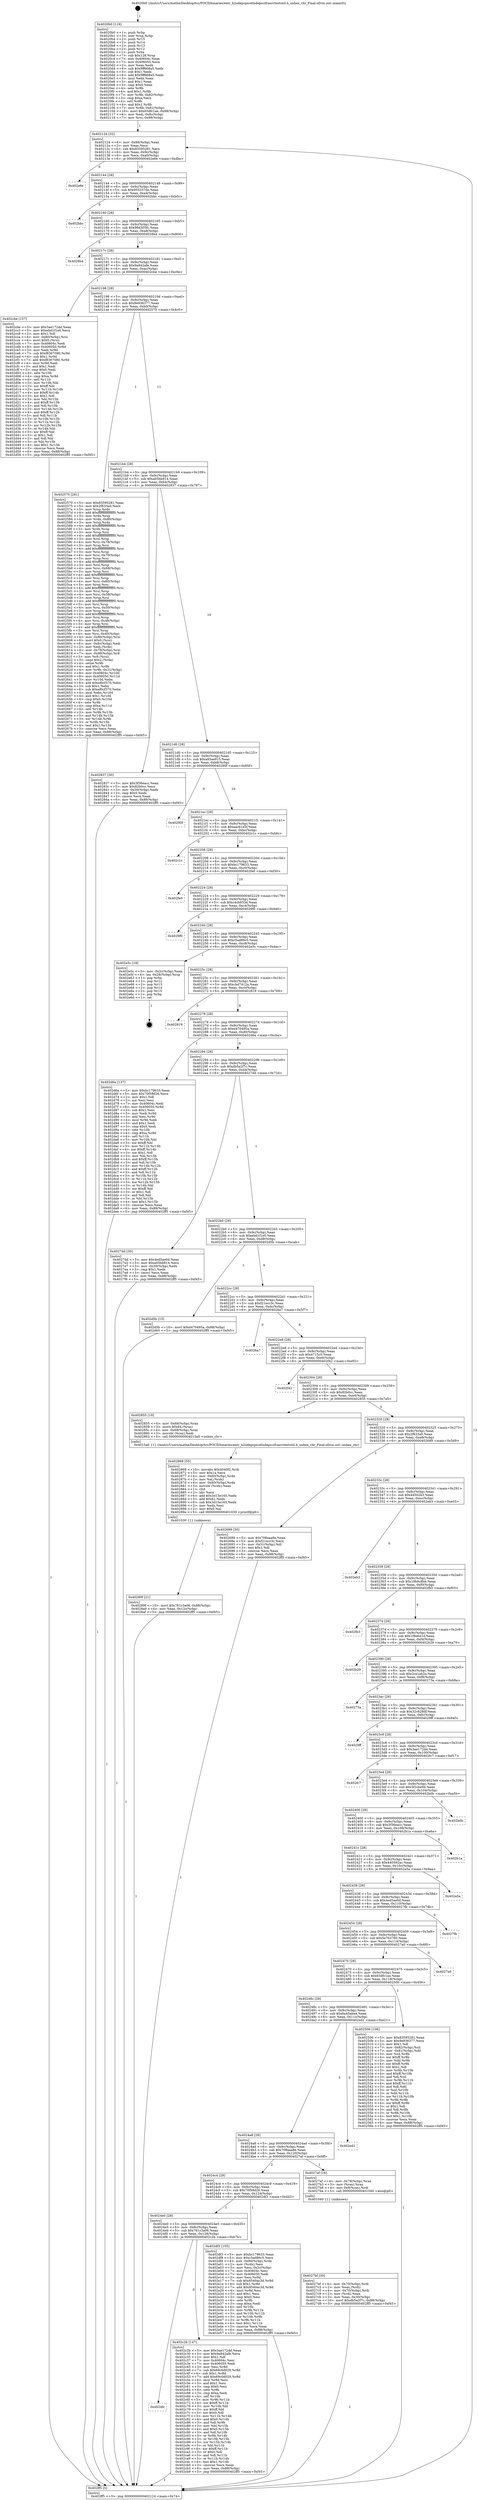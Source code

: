 digraph "0x4020b0" {
  label = "0x4020b0 (/mnt/c/Users/mathe/Desktop/tcc/POCII/binaries/extr_h2odepspicotlsdepscifrasrctestutil.h_unhex_chr_Final-ollvm.out::main(0))"
  labelloc = "t"
  node[shape=record]

  Entry [label="",width=0.3,height=0.3,shape=circle,fillcolor=black,style=filled]
  "0x402124" [label="{
     0x402124 [32]\l
     | [instrs]\l
     &nbsp;&nbsp;0x402124 \<+6\>: mov -0x88(%rbp),%eax\l
     &nbsp;&nbsp;0x40212a \<+2\>: mov %eax,%ecx\l
     &nbsp;&nbsp;0x40212c \<+6\>: sub $0x83595281,%ecx\l
     &nbsp;&nbsp;0x402132 \<+6\>: mov %eax,-0x9c(%rbp)\l
     &nbsp;&nbsp;0x402138 \<+6\>: mov %ecx,-0xa0(%rbp)\l
     &nbsp;&nbsp;0x40213e \<+6\>: je 0000000000402e6e \<main+0xdbe\>\l
  }"]
  "0x402e6e" [label="{
     0x402e6e\l
  }", style=dashed]
  "0x402144" [label="{
     0x402144 [28]\l
     | [instrs]\l
     &nbsp;&nbsp;0x402144 \<+5\>: jmp 0000000000402149 \<main+0x99\>\l
     &nbsp;&nbsp;0x402149 \<+6\>: mov -0x9c(%rbp),%eax\l
     &nbsp;&nbsp;0x40214f \<+5\>: sub $0x955337de,%eax\l
     &nbsp;&nbsp;0x402154 \<+6\>: mov %eax,-0xa4(%rbp)\l
     &nbsp;&nbsp;0x40215a \<+6\>: je 0000000000402bbc \<main+0xb0c\>\l
  }"]
  Exit [label="",width=0.3,height=0.3,shape=circle,fillcolor=black,style=filled,peripheries=2]
  "0x402bbc" [label="{
     0x402bbc\l
  }", style=dashed]
  "0x402160" [label="{
     0x402160 [28]\l
     | [instrs]\l
     &nbsp;&nbsp;0x402160 \<+5\>: jmp 0000000000402165 \<main+0xb5\>\l
     &nbsp;&nbsp;0x402165 \<+6\>: mov -0x9c(%rbp),%eax\l
     &nbsp;&nbsp;0x40216b \<+5\>: sub $0x96d305fc,%eax\l
     &nbsp;&nbsp;0x402170 \<+6\>: mov %eax,-0xa8(%rbp)\l
     &nbsp;&nbsp;0x402176 \<+6\>: je 00000000004028b4 \<main+0x804\>\l
  }"]
  "0x4024fc" [label="{
     0x4024fc\l
  }", style=dashed]
  "0x4028b4" [label="{
     0x4028b4\l
  }", style=dashed]
  "0x40217c" [label="{
     0x40217c [28]\l
     | [instrs]\l
     &nbsp;&nbsp;0x40217c \<+5\>: jmp 0000000000402181 \<main+0xd1\>\l
     &nbsp;&nbsp;0x402181 \<+6\>: mov -0x9c(%rbp),%eax\l
     &nbsp;&nbsp;0x402187 \<+5\>: sub $0x9a842afe,%eax\l
     &nbsp;&nbsp;0x40218c \<+6\>: mov %eax,-0xac(%rbp)\l
     &nbsp;&nbsp;0x402192 \<+6\>: je 0000000000402cbe \<main+0xc0e\>\l
  }"]
  "0x402c2b" [label="{
     0x402c2b [147]\l
     | [instrs]\l
     &nbsp;&nbsp;0x402c2b \<+5\>: mov $0x3ae172dd,%eax\l
     &nbsp;&nbsp;0x402c30 \<+5\>: mov $0x9a842afe,%ecx\l
     &nbsp;&nbsp;0x402c35 \<+2\>: mov $0x1,%dl\l
     &nbsp;&nbsp;0x402c37 \<+7\>: mov 0x40604c,%esi\l
     &nbsp;&nbsp;0x402c3e \<+7\>: mov 0x406050,%edi\l
     &nbsp;&nbsp;0x402c45 \<+3\>: mov %esi,%r8d\l
     &nbsp;&nbsp;0x402c48 \<+7\>: sub $0x69c0d029,%r8d\l
     &nbsp;&nbsp;0x402c4f \<+4\>: sub $0x1,%r8d\l
     &nbsp;&nbsp;0x402c53 \<+7\>: add $0x69c0d029,%r8d\l
     &nbsp;&nbsp;0x402c5a \<+4\>: imul %r8d,%esi\l
     &nbsp;&nbsp;0x402c5e \<+3\>: and $0x1,%esi\l
     &nbsp;&nbsp;0x402c61 \<+3\>: cmp $0x0,%esi\l
     &nbsp;&nbsp;0x402c64 \<+4\>: sete %r9b\l
     &nbsp;&nbsp;0x402c68 \<+3\>: cmp $0xa,%edi\l
     &nbsp;&nbsp;0x402c6b \<+4\>: setl %r10b\l
     &nbsp;&nbsp;0x402c6f \<+3\>: mov %r9b,%r11b\l
     &nbsp;&nbsp;0x402c72 \<+4\>: xor $0xff,%r11b\l
     &nbsp;&nbsp;0x402c76 \<+3\>: mov %r10b,%bl\l
     &nbsp;&nbsp;0x402c79 \<+3\>: xor $0xff,%bl\l
     &nbsp;&nbsp;0x402c7c \<+3\>: xor $0x0,%dl\l
     &nbsp;&nbsp;0x402c7f \<+3\>: mov %r11b,%r14b\l
     &nbsp;&nbsp;0x402c82 \<+4\>: and $0x0,%r14b\l
     &nbsp;&nbsp;0x402c86 \<+3\>: and %dl,%r9b\l
     &nbsp;&nbsp;0x402c89 \<+3\>: mov %bl,%r15b\l
     &nbsp;&nbsp;0x402c8c \<+4\>: and $0x0,%r15b\l
     &nbsp;&nbsp;0x402c90 \<+3\>: and %dl,%r10b\l
     &nbsp;&nbsp;0x402c93 \<+3\>: or %r9b,%r14b\l
     &nbsp;&nbsp;0x402c96 \<+3\>: or %r10b,%r15b\l
     &nbsp;&nbsp;0x402c99 \<+3\>: xor %r15b,%r14b\l
     &nbsp;&nbsp;0x402c9c \<+3\>: or %bl,%r11b\l
     &nbsp;&nbsp;0x402c9f \<+4\>: xor $0xff,%r11b\l
     &nbsp;&nbsp;0x402ca3 \<+3\>: or $0x0,%dl\l
     &nbsp;&nbsp;0x402ca6 \<+3\>: and %dl,%r11b\l
     &nbsp;&nbsp;0x402ca9 \<+3\>: or %r11b,%r14b\l
     &nbsp;&nbsp;0x402cac \<+4\>: test $0x1,%r14b\l
     &nbsp;&nbsp;0x402cb0 \<+3\>: cmovne %ecx,%eax\l
     &nbsp;&nbsp;0x402cb3 \<+6\>: mov %eax,-0x88(%rbp)\l
     &nbsp;&nbsp;0x402cb9 \<+5\>: jmp 0000000000402ff5 \<main+0xf45\>\l
  }"]
  "0x402cbe" [label="{
     0x402cbe [157]\l
     | [instrs]\l
     &nbsp;&nbsp;0x402cbe \<+5\>: mov $0x3ae172dd,%eax\l
     &nbsp;&nbsp;0x402cc3 \<+5\>: mov $0xebd1f1e0,%ecx\l
     &nbsp;&nbsp;0x402cc8 \<+2\>: mov $0x1,%dl\l
     &nbsp;&nbsp;0x402cca \<+4\>: mov -0x80(%rbp),%rsi\l
     &nbsp;&nbsp;0x402cce \<+6\>: movl $0x0,(%rsi)\l
     &nbsp;&nbsp;0x402cd4 \<+7\>: mov 0x40604c,%edi\l
     &nbsp;&nbsp;0x402cdb \<+8\>: mov 0x406050,%r8d\l
     &nbsp;&nbsp;0x402ce3 \<+3\>: mov %edi,%r9d\l
     &nbsp;&nbsp;0x402ce6 \<+7\>: sub $0xf8367080,%r9d\l
     &nbsp;&nbsp;0x402ced \<+4\>: sub $0x1,%r9d\l
     &nbsp;&nbsp;0x402cf1 \<+7\>: add $0xf8367080,%r9d\l
     &nbsp;&nbsp;0x402cf8 \<+4\>: imul %r9d,%edi\l
     &nbsp;&nbsp;0x402cfc \<+3\>: and $0x1,%edi\l
     &nbsp;&nbsp;0x402cff \<+3\>: cmp $0x0,%edi\l
     &nbsp;&nbsp;0x402d02 \<+4\>: sete %r10b\l
     &nbsp;&nbsp;0x402d06 \<+4\>: cmp $0xa,%r8d\l
     &nbsp;&nbsp;0x402d0a \<+4\>: setl %r11b\l
     &nbsp;&nbsp;0x402d0e \<+3\>: mov %r10b,%bl\l
     &nbsp;&nbsp;0x402d11 \<+3\>: xor $0xff,%bl\l
     &nbsp;&nbsp;0x402d14 \<+3\>: mov %r11b,%r14b\l
     &nbsp;&nbsp;0x402d17 \<+4\>: xor $0xff,%r14b\l
     &nbsp;&nbsp;0x402d1b \<+3\>: xor $0x1,%dl\l
     &nbsp;&nbsp;0x402d1e \<+3\>: mov %bl,%r15b\l
     &nbsp;&nbsp;0x402d21 \<+4\>: and $0xff,%r15b\l
     &nbsp;&nbsp;0x402d25 \<+3\>: and %dl,%r10b\l
     &nbsp;&nbsp;0x402d28 \<+3\>: mov %r14b,%r12b\l
     &nbsp;&nbsp;0x402d2b \<+4\>: and $0xff,%r12b\l
     &nbsp;&nbsp;0x402d2f \<+3\>: and %dl,%r11b\l
     &nbsp;&nbsp;0x402d32 \<+3\>: or %r10b,%r15b\l
     &nbsp;&nbsp;0x402d35 \<+3\>: or %r11b,%r12b\l
     &nbsp;&nbsp;0x402d38 \<+3\>: xor %r12b,%r15b\l
     &nbsp;&nbsp;0x402d3b \<+3\>: or %r14b,%bl\l
     &nbsp;&nbsp;0x402d3e \<+3\>: xor $0xff,%bl\l
     &nbsp;&nbsp;0x402d41 \<+3\>: or $0x1,%dl\l
     &nbsp;&nbsp;0x402d44 \<+2\>: and %dl,%bl\l
     &nbsp;&nbsp;0x402d46 \<+3\>: or %bl,%r15b\l
     &nbsp;&nbsp;0x402d49 \<+4\>: test $0x1,%r15b\l
     &nbsp;&nbsp;0x402d4d \<+3\>: cmovne %ecx,%eax\l
     &nbsp;&nbsp;0x402d50 \<+6\>: mov %eax,-0x88(%rbp)\l
     &nbsp;&nbsp;0x402d56 \<+5\>: jmp 0000000000402ff5 \<main+0xf45\>\l
  }"]
  "0x402198" [label="{
     0x402198 [28]\l
     | [instrs]\l
     &nbsp;&nbsp;0x402198 \<+5\>: jmp 000000000040219d \<main+0xed\>\l
     &nbsp;&nbsp;0x40219d \<+6\>: mov -0x9c(%rbp),%eax\l
     &nbsp;&nbsp;0x4021a3 \<+5\>: sub $0x9e936377,%eax\l
     &nbsp;&nbsp;0x4021a8 \<+6\>: mov %eax,-0xb0(%rbp)\l
     &nbsp;&nbsp;0x4021ae \<+6\>: je 0000000000402570 \<main+0x4c0\>\l
  }"]
  "0x4024e0" [label="{
     0x4024e0 [28]\l
     | [instrs]\l
     &nbsp;&nbsp;0x4024e0 \<+5\>: jmp 00000000004024e5 \<main+0x435\>\l
     &nbsp;&nbsp;0x4024e5 \<+6\>: mov -0x9c(%rbp),%eax\l
     &nbsp;&nbsp;0x4024eb \<+5\>: sub $0x761c3a06,%eax\l
     &nbsp;&nbsp;0x4024f0 \<+6\>: mov %eax,-0x128(%rbp)\l
     &nbsp;&nbsp;0x4024f6 \<+6\>: je 0000000000402c2b \<main+0xb7b\>\l
  }"]
  "0x402570" [label="{
     0x402570 [281]\l
     | [instrs]\l
     &nbsp;&nbsp;0x402570 \<+5\>: mov $0x83595281,%eax\l
     &nbsp;&nbsp;0x402575 \<+5\>: mov $0x2f633a0,%ecx\l
     &nbsp;&nbsp;0x40257a \<+3\>: mov %rsp,%rdx\l
     &nbsp;&nbsp;0x40257d \<+4\>: add $0xfffffffffffffff0,%rdx\l
     &nbsp;&nbsp;0x402581 \<+3\>: mov %rdx,%rsp\l
     &nbsp;&nbsp;0x402584 \<+4\>: mov %rdx,-0x80(%rbp)\l
     &nbsp;&nbsp;0x402588 \<+3\>: mov %rsp,%rdx\l
     &nbsp;&nbsp;0x40258b \<+4\>: add $0xfffffffffffffff0,%rdx\l
     &nbsp;&nbsp;0x40258f \<+3\>: mov %rdx,%rsp\l
     &nbsp;&nbsp;0x402592 \<+3\>: mov %rsp,%rsi\l
     &nbsp;&nbsp;0x402595 \<+4\>: add $0xfffffffffffffff0,%rsi\l
     &nbsp;&nbsp;0x402599 \<+3\>: mov %rsi,%rsp\l
     &nbsp;&nbsp;0x40259c \<+4\>: mov %rsi,-0x78(%rbp)\l
     &nbsp;&nbsp;0x4025a0 \<+3\>: mov %rsp,%rsi\l
     &nbsp;&nbsp;0x4025a3 \<+4\>: add $0xfffffffffffffff0,%rsi\l
     &nbsp;&nbsp;0x4025a7 \<+3\>: mov %rsi,%rsp\l
     &nbsp;&nbsp;0x4025aa \<+4\>: mov %rsi,-0x70(%rbp)\l
     &nbsp;&nbsp;0x4025ae \<+3\>: mov %rsp,%rsi\l
     &nbsp;&nbsp;0x4025b1 \<+4\>: add $0xfffffffffffffff0,%rsi\l
     &nbsp;&nbsp;0x4025b5 \<+3\>: mov %rsi,%rsp\l
     &nbsp;&nbsp;0x4025b8 \<+4\>: mov %rsi,-0x68(%rbp)\l
     &nbsp;&nbsp;0x4025bc \<+3\>: mov %rsp,%rsi\l
     &nbsp;&nbsp;0x4025bf \<+4\>: add $0xfffffffffffffff0,%rsi\l
     &nbsp;&nbsp;0x4025c3 \<+3\>: mov %rsi,%rsp\l
     &nbsp;&nbsp;0x4025c6 \<+4\>: mov %rsi,-0x60(%rbp)\l
     &nbsp;&nbsp;0x4025ca \<+3\>: mov %rsp,%rsi\l
     &nbsp;&nbsp;0x4025cd \<+4\>: add $0xfffffffffffffff0,%rsi\l
     &nbsp;&nbsp;0x4025d1 \<+3\>: mov %rsi,%rsp\l
     &nbsp;&nbsp;0x4025d4 \<+4\>: mov %rsi,-0x58(%rbp)\l
     &nbsp;&nbsp;0x4025d8 \<+3\>: mov %rsp,%rsi\l
     &nbsp;&nbsp;0x4025db \<+4\>: add $0xfffffffffffffff0,%rsi\l
     &nbsp;&nbsp;0x4025df \<+3\>: mov %rsi,%rsp\l
     &nbsp;&nbsp;0x4025e2 \<+4\>: mov %rsi,-0x50(%rbp)\l
     &nbsp;&nbsp;0x4025e6 \<+3\>: mov %rsp,%rsi\l
     &nbsp;&nbsp;0x4025e9 \<+4\>: add $0xfffffffffffffff0,%rsi\l
     &nbsp;&nbsp;0x4025ed \<+3\>: mov %rsi,%rsp\l
     &nbsp;&nbsp;0x4025f0 \<+4\>: mov %rsi,-0x48(%rbp)\l
     &nbsp;&nbsp;0x4025f4 \<+3\>: mov %rsp,%rsi\l
     &nbsp;&nbsp;0x4025f7 \<+4\>: add $0xfffffffffffffff0,%rsi\l
     &nbsp;&nbsp;0x4025fb \<+3\>: mov %rsi,%rsp\l
     &nbsp;&nbsp;0x4025fe \<+4\>: mov %rsi,-0x40(%rbp)\l
     &nbsp;&nbsp;0x402602 \<+4\>: mov -0x80(%rbp),%rsi\l
     &nbsp;&nbsp;0x402606 \<+6\>: movl $0x0,(%rsi)\l
     &nbsp;&nbsp;0x40260c \<+6\>: mov -0x8c(%rbp),%edi\l
     &nbsp;&nbsp;0x402612 \<+2\>: mov %edi,(%rdx)\l
     &nbsp;&nbsp;0x402614 \<+4\>: mov -0x78(%rbp),%rsi\l
     &nbsp;&nbsp;0x402618 \<+7\>: mov -0x98(%rbp),%r8\l
     &nbsp;&nbsp;0x40261f \<+3\>: mov %r8,(%rsi)\l
     &nbsp;&nbsp;0x402622 \<+3\>: cmpl $0x2,(%rdx)\l
     &nbsp;&nbsp;0x402625 \<+4\>: setne %r9b\l
     &nbsp;&nbsp;0x402629 \<+4\>: and $0x1,%r9b\l
     &nbsp;&nbsp;0x40262d \<+4\>: mov %r9b,-0x31(%rbp)\l
     &nbsp;&nbsp;0x402631 \<+8\>: mov 0x40604c,%r10d\l
     &nbsp;&nbsp;0x402639 \<+8\>: mov 0x406050,%r11d\l
     &nbsp;&nbsp;0x402641 \<+3\>: mov %r10d,%ebx\l
     &nbsp;&nbsp;0x402644 \<+6\>: add $0xef0cf370,%ebx\l
     &nbsp;&nbsp;0x40264a \<+3\>: sub $0x1,%ebx\l
     &nbsp;&nbsp;0x40264d \<+6\>: sub $0xef0cf370,%ebx\l
     &nbsp;&nbsp;0x402653 \<+4\>: imul %ebx,%r10d\l
     &nbsp;&nbsp;0x402657 \<+4\>: and $0x1,%r10d\l
     &nbsp;&nbsp;0x40265b \<+4\>: cmp $0x0,%r10d\l
     &nbsp;&nbsp;0x40265f \<+4\>: sete %r9b\l
     &nbsp;&nbsp;0x402663 \<+4\>: cmp $0xa,%r11d\l
     &nbsp;&nbsp;0x402667 \<+4\>: setl %r14b\l
     &nbsp;&nbsp;0x40266b \<+3\>: mov %r9b,%r15b\l
     &nbsp;&nbsp;0x40266e \<+3\>: and %r14b,%r15b\l
     &nbsp;&nbsp;0x402671 \<+3\>: xor %r14b,%r9b\l
     &nbsp;&nbsp;0x402674 \<+3\>: or %r9b,%r15b\l
     &nbsp;&nbsp;0x402677 \<+4\>: test $0x1,%r15b\l
     &nbsp;&nbsp;0x40267b \<+3\>: cmovne %ecx,%eax\l
     &nbsp;&nbsp;0x40267e \<+6\>: mov %eax,-0x88(%rbp)\l
     &nbsp;&nbsp;0x402684 \<+5\>: jmp 0000000000402ff5 \<main+0xf45\>\l
  }"]
  "0x4021b4" [label="{
     0x4021b4 [28]\l
     | [instrs]\l
     &nbsp;&nbsp;0x4021b4 \<+5\>: jmp 00000000004021b9 \<main+0x109\>\l
     &nbsp;&nbsp;0x4021b9 \<+6\>: mov -0x9c(%rbp),%eax\l
     &nbsp;&nbsp;0x4021bf \<+5\>: sub $0xa05bb914,%eax\l
     &nbsp;&nbsp;0x4021c4 \<+6\>: mov %eax,-0xb4(%rbp)\l
     &nbsp;&nbsp;0x4021ca \<+6\>: je 0000000000402837 \<main+0x787\>\l
  }"]
  "0x402df3" [label="{
     0x402df3 [105]\l
     | [instrs]\l
     &nbsp;&nbsp;0x402df3 \<+5\>: mov $0xbc179633,%eax\l
     &nbsp;&nbsp;0x402df8 \<+5\>: mov $0xc5ad86c5,%ecx\l
     &nbsp;&nbsp;0x402dfd \<+4\>: mov -0x80(%rbp),%rdx\l
     &nbsp;&nbsp;0x402e01 \<+2\>: mov (%rdx),%esi\l
     &nbsp;&nbsp;0x402e03 \<+3\>: mov %esi,-0x2c(%rbp)\l
     &nbsp;&nbsp;0x402e06 \<+7\>: mov 0x40604c,%esi\l
     &nbsp;&nbsp;0x402e0d \<+7\>: mov 0x406050,%edi\l
     &nbsp;&nbsp;0x402e14 \<+3\>: mov %esi,%r8d\l
     &nbsp;&nbsp;0x402e17 \<+7\>: sub $0x8540ac3d,%r8d\l
     &nbsp;&nbsp;0x402e1e \<+4\>: sub $0x1,%r8d\l
     &nbsp;&nbsp;0x402e22 \<+7\>: add $0x8540ac3d,%r8d\l
     &nbsp;&nbsp;0x402e29 \<+4\>: imul %r8d,%esi\l
     &nbsp;&nbsp;0x402e2d \<+3\>: and $0x1,%esi\l
     &nbsp;&nbsp;0x402e30 \<+3\>: cmp $0x0,%esi\l
     &nbsp;&nbsp;0x402e33 \<+4\>: sete %r9b\l
     &nbsp;&nbsp;0x402e37 \<+3\>: cmp $0xa,%edi\l
     &nbsp;&nbsp;0x402e3a \<+4\>: setl %r10b\l
     &nbsp;&nbsp;0x402e3e \<+3\>: mov %r9b,%r11b\l
     &nbsp;&nbsp;0x402e41 \<+3\>: and %r10b,%r11b\l
     &nbsp;&nbsp;0x402e44 \<+3\>: xor %r10b,%r9b\l
     &nbsp;&nbsp;0x402e47 \<+3\>: or %r9b,%r11b\l
     &nbsp;&nbsp;0x402e4a \<+4\>: test $0x1,%r11b\l
     &nbsp;&nbsp;0x402e4e \<+3\>: cmovne %ecx,%eax\l
     &nbsp;&nbsp;0x402e51 \<+6\>: mov %eax,-0x88(%rbp)\l
     &nbsp;&nbsp;0x402e57 \<+5\>: jmp 0000000000402ff5 \<main+0xf45\>\l
  }"]
  "0x402837" [label="{
     0x402837 [30]\l
     | [instrs]\l
     &nbsp;&nbsp;0x402837 \<+5\>: mov $0x3f36eacc,%eax\l
     &nbsp;&nbsp;0x40283c \<+5\>: mov $0x82b0cc,%ecx\l
     &nbsp;&nbsp;0x402841 \<+3\>: mov -0x30(%rbp),%edx\l
     &nbsp;&nbsp;0x402844 \<+3\>: cmp $0x0,%edx\l
     &nbsp;&nbsp;0x402847 \<+3\>: cmove %ecx,%eax\l
     &nbsp;&nbsp;0x40284a \<+6\>: mov %eax,-0x88(%rbp)\l
     &nbsp;&nbsp;0x402850 \<+5\>: jmp 0000000000402ff5 \<main+0xf45\>\l
  }"]
  "0x4021d0" [label="{
     0x4021d0 [28]\l
     | [instrs]\l
     &nbsp;&nbsp;0x4021d0 \<+5\>: jmp 00000000004021d5 \<main+0x125\>\l
     &nbsp;&nbsp;0x4021d5 \<+6\>: mov -0x9c(%rbp),%eax\l
     &nbsp;&nbsp;0x4021db \<+5\>: sub $0xa93ae915,%eax\l
     &nbsp;&nbsp;0x4021e0 \<+6\>: mov %eax,-0xb8(%rbp)\l
     &nbsp;&nbsp;0x4021e6 \<+6\>: je 000000000040290f \<main+0x85f\>\l
  }"]
  "0x40289f" [label="{
     0x40289f [21]\l
     | [instrs]\l
     &nbsp;&nbsp;0x40289f \<+10\>: movl $0x761c3a06,-0x88(%rbp)\l
     &nbsp;&nbsp;0x4028a9 \<+6\>: mov %eax,-0x12c(%rbp)\l
     &nbsp;&nbsp;0x4028af \<+5\>: jmp 0000000000402ff5 \<main+0xf45\>\l
  }"]
  "0x40290f" [label="{
     0x40290f\l
  }", style=dashed]
  "0x4021ec" [label="{
     0x4021ec [28]\l
     | [instrs]\l
     &nbsp;&nbsp;0x4021ec \<+5\>: jmp 00000000004021f1 \<main+0x141\>\l
     &nbsp;&nbsp;0x4021f1 \<+6\>: mov -0x9c(%rbp),%eax\l
     &nbsp;&nbsp;0x4021f7 \<+5\>: sub $0xaac61e5f,%eax\l
     &nbsp;&nbsp;0x4021fc \<+6\>: mov %eax,-0xbc(%rbp)\l
     &nbsp;&nbsp;0x402202 \<+6\>: je 0000000000402c1c \<main+0xb6c\>\l
  }"]
  "0x402868" [label="{
     0x402868 [55]\l
     | [instrs]\l
     &nbsp;&nbsp;0x402868 \<+10\>: movabs $0x4040f2,%rdi\l
     &nbsp;&nbsp;0x402872 \<+5\>: mov $0x1a,%ecx\l
     &nbsp;&nbsp;0x402877 \<+4\>: mov -0x60(%rbp),%rdx\l
     &nbsp;&nbsp;0x40287b \<+2\>: mov %al,(%rdx)\l
     &nbsp;&nbsp;0x40287d \<+4\>: mov -0x60(%rbp),%rdx\l
     &nbsp;&nbsp;0x402881 \<+3\>: movsbl (%rdx),%eax\l
     &nbsp;&nbsp;0x402884 \<+1\>: cltd\l
     &nbsp;&nbsp;0x402885 \<+2\>: idiv %ecx\l
     &nbsp;&nbsp;0x402887 \<+6\>: add $0x3d15e165,%edx\l
     &nbsp;&nbsp;0x40288d \<+3\>: add $0x61,%edx\l
     &nbsp;&nbsp;0x402890 \<+6\>: sub $0x3d15e165,%edx\l
     &nbsp;&nbsp;0x402896 \<+2\>: mov %edx,%esi\l
     &nbsp;&nbsp;0x402898 \<+2\>: mov $0x0,%al\l
     &nbsp;&nbsp;0x40289a \<+5\>: call 0000000000401030 \<printf@plt\>\l
     | [calls]\l
     &nbsp;&nbsp;0x401030 \{1\} (unknown)\l
  }"]
  "0x402c1c" [label="{
     0x402c1c\l
  }", style=dashed]
  "0x402208" [label="{
     0x402208 [28]\l
     | [instrs]\l
     &nbsp;&nbsp;0x402208 \<+5\>: jmp 000000000040220d \<main+0x15d\>\l
     &nbsp;&nbsp;0x40220d \<+6\>: mov -0x9c(%rbp),%eax\l
     &nbsp;&nbsp;0x402213 \<+5\>: sub $0xbc179633,%eax\l
     &nbsp;&nbsp;0x402218 \<+6\>: mov %eax,-0xc0(%rbp)\l
     &nbsp;&nbsp;0x40221e \<+6\>: je 0000000000402fe0 \<main+0xf30\>\l
  }"]
  "0x4027bf" [label="{
     0x4027bf [30]\l
     | [instrs]\l
     &nbsp;&nbsp;0x4027bf \<+4\>: mov -0x70(%rbp),%rdi\l
     &nbsp;&nbsp;0x4027c3 \<+2\>: mov %eax,(%rdi)\l
     &nbsp;&nbsp;0x4027c5 \<+4\>: mov -0x70(%rbp),%rdi\l
     &nbsp;&nbsp;0x4027c9 \<+2\>: mov (%rdi),%eax\l
     &nbsp;&nbsp;0x4027cb \<+3\>: mov %eax,-0x30(%rbp)\l
     &nbsp;&nbsp;0x4027ce \<+10\>: movl $0xdb5a2f7c,-0x88(%rbp)\l
     &nbsp;&nbsp;0x4027d8 \<+5\>: jmp 0000000000402ff5 \<main+0xf45\>\l
  }"]
  "0x402fe0" [label="{
     0x402fe0\l
  }", style=dashed]
  "0x402224" [label="{
     0x402224 [28]\l
     | [instrs]\l
     &nbsp;&nbsp;0x402224 \<+5\>: jmp 0000000000402229 \<main+0x179\>\l
     &nbsp;&nbsp;0x402229 \<+6\>: mov -0x9c(%rbp),%eax\l
     &nbsp;&nbsp;0x40222f \<+5\>: sub $0xc4cb933d,%eax\l
     &nbsp;&nbsp;0x402234 \<+6\>: mov %eax,-0xc4(%rbp)\l
     &nbsp;&nbsp;0x40223a \<+6\>: je 00000000004029f0 \<main+0x940\>\l
  }"]
  "0x4024c4" [label="{
     0x4024c4 [28]\l
     | [instrs]\l
     &nbsp;&nbsp;0x4024c4 \<+5\>: jmp 00000000004024c9 \<main+0x419\>\l
     &nbsp;&nbsp;0x4024c9 \<+6\>: mov -0x9c(%rbp),%eax\l
     &nbsp;&nbsp;0x4024cf \<+5\>: sub $0x70f58d26,%eax\l
     &nbsp;&nbsp;0x4024d4 \<+6\>: mov %eax,-0x124(%rbp)\l
     &nbsp;&nbsp;0x4024da \<+6\>: je 0000000000402df3 \<main+0xd43\>\l
  }"]
  "0x4029f0" [label="{
     0x4029f0\l
  }", style=dashed]
  "0x402240" [label="{
     0x402240 [28]\l
     | [instrs]\l
     &nbsp;&nbsp;0x402240 \<+5\>: jmp 0000000000402245 \<main+0x195\>\l
     &nbsp;&nbsp;0x402245 \<+6\>: mov -0x9c(%rbp),%eax\l
     &nbsp;&nbsp;0x40224b \<+5\>: sub $0xc5ad86c5,%eax\l
     &nbsp;&nbsp;0x402250 \<+6\>: mov %eax,-0xc8(%rbp)\l
     &nbsp;&nbsp;0x402256 \<+6\>: je 0000000000402e5c \<main+0xdac\>\l
  }"]
  "0x4027af" [label="{
     0x4027af [16]\l
     | [instrs]\l
     &nbsp;&nbsp;0x4027af \<+4\>: mov -0x78(%rbp),%rax\l
     &nbsp;&nbsp;0x4027b3 \<+3\>: mov (%rax),%rax\l
     &nbsp;&nbsp;0x4027b6 \<+4\>: mov 0x8(%rax),%rdi\l
     &nbsp;&nbsp;0x4027ba \<+5\>: call 0000000000401040 \<atoi@plt\>\l
     | [calls]\l
     &nbsp;&nbsp;0x401040 \{1\} (unknown)\l
  }"]
  "0x402e5c" [label="{
     0x402e5c [18]\l
     | [instrs]\l
     &nbsp;&nbsp;0x402e5c \<+3\>: mov -0x2c(%rbp),%eax\l
     &nbsp;&nbsp;0x402e5f \<+4\>: lea -0x28(%rbp),%rsp\l
     &nbsp;&nbsp;0x402e63 \<+1\>: pop %rbx\l
     &nbsp;&nbsp;0x402e64 \<+2\>: pop %r12\l
     &nbsp;&nbsp;0x402e66 \<+2\>: pop %r13\l
     &nbsp;&nbsp;0x402e68 \<+2\>: pop %r14\l
     &nbsp;&nbsp;0x402e6a \<+2\>: pop %r15\l
     &nbsp;&nbsp;0x402e6c \<+1\>: pop %rbp\l
     &nbsp;&nbsp;0x402e6d \<+1\>: ret\l
  }"]
  "0x40225c" [label="{
     0x40225c [28]\l
     | [instrs]\l
     &nbsp;&nbsp;0x40225c \<+5\>: jmp 0000000000402261 \<main+0x1b1\>\l
     &nbsp;&nbsp;0x402261 \<+6\>: mov -0x9c(%rbp),%eax\l
     &nbsp;&nbsp;0x402267 \<+5\>: sub $0xcbd7412a,%eax\l
     &nbsp;&nbsp;0x40226c \<+6\>: mov %eax,-0xcc(%rbp)\l
     &nbsp;&nbsp;0x402272 \<+6\>: je 0000000000402819 \<main+0x769\>\l
  }"]
  "0x4024a8" [label="{
     0x4024a8 [28]\l
     | [instrs]\l
     &nbsp;&nbsp;0x4024a8 \<+5\>: jmp 00000000004024ad \<main+0x3fd\>\l
     &nbsp;&nbsp;0x4024ad \<+6\>: mov -0x9c(%rbp),%eax\l
     &nbsp;&nbsp;0x4024b3 \<+5\>: sub $0x708aaa8e,%eax\l
     &nbsp;&nbsp;0x4024b8 \<+6\>: mov %eax,-0x120(%rbp)\l
     &nbsp;&nbsp;0x4024be \<+6\>: je 00000000004027af \<main+0x6ff\>\l
  }"]
  "0x402819" [label="{
     0x402819\l
  }", style=dashed]
  "0x402278" [label="{
     0x402278 [28]\l
     | [instrs]\l
     &nbsp;&nbsp;0x402278 \<+5\>: jmp 000000000040227d \<main+0x1cd\>\l
     &nbsp;&nbsp;0x40227d \<+6\>: mov -0x9c(%rbp),%eax\l
     &nbsp;&nbsp;0x402283 \<+5\>: sub $0xd470495a,%eax\l
     &nbsp;&nbsp;0x402288 \<+6\>: mov %eax,-0xd0(%rbp)\l
     &nbsp;&nbsp;0x40228e \<+6\>: je 0000000000402d6a \<main+0xcba\>\l
  }"]
  "0x402ed1" [label="{
     0x402ed1\l
  }", style=dashed]
  "0x402d6a" [label="{
     0x402d6a [137]\l
     | [instrs]\l
     &nbsp;&nbsp;0x402d6a \<+5\>: mov $0xbc179633,%eax\l
     &nbsp;&nbsp;0x402d6f \<+5\>: mov $0x70f58d26,%ecx\l
     &nbsp;&nbsp;0x402d74 \<+2\>: mov $0x1,%dl\l
     &nbsp;&nbsp;0x402d76 \<+2\>: xor %esi,%esi\l
     &nbsp;&nbsp;0x402d78 \<+7\>: mov 0x40604c,%edi\l
     &nbsp;&nbsp;0x402d7f \<+8\>: mov 0x406050,%r8d\l
     &nbsp;&nbsp;0x402d87 \<+3\>: sub $0x1,%esi\l
     &nbsp;&nbsp;0x402d8a \<+3\>: mov %edi,%r9d\l
     &nbsp;&nbsp;0x402d8d \<+3\>: add %esi,%r9d\l
     &nbsp;&nbsp;0x402d90 \<+4\>: imul %r9d,%edi\l
     &nbsp;&nbsp;0x402d94 \<+3\>: and $0x1,%edi\l
     &nbsp;&nbsp;0x402d97 \<+3\>: cmp $0x0,%edi\l
     &nbsp;&nbsp;0x402d9a \<+4\>: sete %r10b\l
     &nbsp;&nbsp;0x402d9e \<+4\>: cmp $0xa,%r8d\l
     &nbsp;&nbsp;0x402da2 \<+4\>: setl %r11b\l
     &nbsp;&nbsp;0x402da6 \<+3\>: mov %r10b,%bl\l
     &nbsp;&nbsp;0x402da9 \<+3\>: xor $0xff,%bl\l
     &nbsp;&nbsp;0x402dac \<+3\>: mov %r11b,%r14b\l
     &nbsp;&nbsp;0x402daf \<+4\>: xor $0xff,%r14b\l
     &nbsp;&nbsp;0x402db3 \<+3\>: xor $0x1,%dl\l
     &nbsp;&nbsp;0x402db6 \<+3\>: mov %bl,%r15b\l
     &nbsp;&nbsp;0x402db9 \<+4\>: and $0xff,%r15b\l
     &nbsp;&nbsp;0x402dbd \<+3\>: and %dl,%r10b\l
     &nbsp;&nbsp;0x402dc0 \<+3\>: mov %r14b,%r12b\l
     &nbsp;&nbsp;0x402dc3 \<+4\>: and $0xff,%r12b\l
     &nbsp;&nbsp;0x402dc7 \<+3\>: and %dl,%r11b\l
     &nbsp;&nbsp;0x402dca \<+3\>: or %r10b,%r15b\l
     &nbsp;&nbsp;0x402dcd \<+3\>: or %r11b,%r12b\l
     &nbsp;&nbsp;0x402dd0 \<+3\>: xor %r12b,%r15b\l
     &nbsp;&nbsp;0x402dd3 \<+3\>: or %r14b,%bl\l
     &nbsp;&nbsp;0x402dd6 \<+3\>: xor $0xff,%bl\l
     &nbsp;&nbsp;0x402dd9 \<+3\>: or $0x1,%dl\l
     &nbsp;&nbsp;0x402ddc \<+2\>: and %dl,%bl\l
     &nbsp;&nbsp;0x402dde \<+3\>: or %bl,%r15b\l
     &nbsp;&nbsp;0x402de1 \<+4\>: test $0x1,%r15b\l
     &nbsp;&nbsp;0x402de5 \<+3\>: cmovne %ecx,%eax\l
     &nbsp;&nbsp;0x402de8 \<+6\>: mov %eax,-0x88(%rbp)\l
     &nbsp;&nbsp;0x402dee \<+5\>: jmp 0000000000402ff5 \<main+0xf45\>\l
  }"]
  "0x402294" [label="{
     0x402294 [28]\l
     | [instrs]\l
     &nbsp;&nbsp;0x402294 \<+5\>: jmp 0000000000402299 \<main+0x1e9\>\l
     &nbsp;&nbsp;0x402299 \<+6\>: mov -0x9c(%rbp),%eax\l
     &nbsp;&nbsp;0x40229f \<+5\>: sub $0xdb5a2f7c,%eax\l
     &nbsp;&nbsp;0x4022a4 \<+6\>: mov %eax,-0xd4(%rbp)\l
     &nbsp;&nbsp;0x4022aa \<+6\>: je 00000000004027dd \<main+0x72d\>\l
  }"]
  "0x4020b0" [label="{
     0x4020b0 [116]\l
     | [instrs]\l
     &nbsp;&nbsp;0x4020b0 \<+1\>: push %rbp\l
     &nbsp;&nbsp;0x4020b1 \<+3\>: mov %rsp,%rbp\l
     &nbsp;&nbsp;0x4020b4 \<+2\>: push %r15\l
     &nbsp;&nbsp;0x4020b6 \<+2\>: push %r14\l
     &nbsp;&nbsp;0x4020b8 \<+2\>: push %r13\l
     &nbsp;&nbsp;0x4020ba \<+2\>: push %r12\l
     &nbsp;&nbsp;0x4020bc \<+1\>: push %rbx\l
     &nbsp;&nbsp;0x4020bd \<+7\>: sub $0x128,%rsp\l
     &nbsp;&nbsp;0x4020c4 \<+7\>: mov 0x40604c,%eax\l
     &nbsp;&nbsp;0x4020cb \<+7\>: mov 0x406050,%ecx\l
     &nbsp;&nbsp;0x4020d2 \<+2\>: mov %eax,%edx\l
     &nbsp;&nbsp;0x4020d4 \<+6\>: sub $0x9ff668a5,%edx\l
     &nbsp;&nbsp;0x4020da \<+3\>: sub $0x1,%edx\l
     &nbsp;&nbsp;0x4020dd \<+6\>: add $0x9ff668a5,%edx\l
     &nbsp;&nbsp;0x4020e3 \<+3\>: imul %edx,%eax\l
     &nbsp;&nbsp;0x4020e6 \<+3\>: and $0x1,%eax\l
     &nbsp;&nbsp;0x4020e9 \<+3\>: cmp $0x0,%eax\l
     &nbsp;&nbsp;0x4020ec \<+4\>: sete %r8b\l
     &nbsp;&nbsp;0x4020f0 \<+4\>: and $0x1,%r8b\l
     &nbsp;&nbsp;0x4020f4 \<+7\>: mov %r8b,-0x82(%rbp)\l
     &nbsp;&nbsp;0x4020fb \<+3\>: cmp $0xa,%ecx\l
     &nbsp;&nbsp;0x4020fe \<+4\>: setl %r8b\l
     &nbsp;&nbsp;0x402102 \<+4\>: and $0x1,%r8b\l
     &nbsp;&nbsp;0x402106 \<+7\>: mov %r8b,-0x81(%rbp)\l
     &nbsp;&nbsp;0x40210d \<+10\>: movl $0x63dfc1ae,-0x88(%rbp)\l
     &nbsp;&nbsp;0x402117 \<+6\>: mov %edi,-0x8c(%rbp)\l
     &nbsp;&nbsp;0x40211d \<+7\>: mov %rsi,-0x98(%rbp)\l
  }"]
  "0x4027dd" [label="{
     0x4027dd [30]\l
     | [instrs]\l
     &nbsp;&nbsp;0x4027dd \<+5\>: mov $0x4ed5ae0d,%eax\l
     &nbsp;&nbsp;0x4027e2 \<+5\>: mov $0xa05bb914,%ecx\l
     &nbsp;&nbsp;0x4027e7 \<+3\>: mov -0x30(%rbp),%edx\l
     &nbsp;&nbsp;0x4027ea \<+3\>: cmp $0x1,%edx\l
     &nbsp;&nbsp;0x4027ed \<+3\>: cmovl %ecx,%eax\l
     &nbsp;&nbsp;0x4027f0 \<+6\>: mov %eax,-0x88(%rbp)\l
     &nbsp;&nbsp;0x4027f6 \<+5\>: jmp 0000000000402ff5 \<main+0xf45\>\l
  }"]
  "0x4022b0" [label="{
     0x4022b0 [28]\l
     | [instrs]\l
     &nbsp;&nbsp;0x4022b0 \<+5\>: jmp 00000000004022b5 \<main+0x205\>\l
     &nbsp;&nbsp;0x4022b5 \<+6\>: mov -0x9c(%rbp),%eax\l
     &nbsp;&nbsp;0x4022bb \<+5\>: sub $0xebd1f1e0,%eax\l
     &nbsp;&nbsp;0x4022c0 \<+6\>: mov %eax,-0xd8(%rbp)\l
     &nbsp;&nbsp;0x4022c6 \<+6\>: je 0000000000402d5b \<main+0xcab\>\l
  }"]
  "0x402ff5" [label="{
     0x402ff5 [5]\l
     | [instrs]\l
     &nbsp;&nbsp;0x402ff5 \<+5\>: jmp 0000000000402124 \<main+0x74\>\l
  }"]
  "0x402d5b" [label="{
     0x402d5b [15]\l
     | [instrs]\l
     &nbsp;&nbsp;0x402d5b \<+10\>: movl $0xd470495a,-0x88(%rbp)\l
     &nbsp;&nbsp;0x402d65 \<+5\>: jmp 0000000000402ff5 \<main+0xf45\>\l
  }"]
  "0x4022cc" [label="{
     0x4022cc [28]\l
     | [instrs]\l
     &nbsp;&nbsp;0x4022cc \<+5\>: jmp 00000000004022d1 \<main+0x221\>\l
     &nbsp;&nbsp;0x4022d1 \<+6\>: mov -0x9c(%rbp),%eax\l
     &nbsp;&nbsp;0x4022d7 \<+5\>: sub $0xf21ecc3c,%eax\l
     &nbsp;&nbsp;0x4022dc \<+6\>: mov %eax,-0xdc(%rbp)\l
     &nbsp;&nbsp;0x4022e2 \<+6\>: je 00000000004026a7 \<main+0x5f7\>\l
  }"]
  "0x40248c" [label="{
     0x40248c [28]\l
     | [instrs]\l
     &nbsp;&nbsp;0x40248c \<+5\>: jmp 0000000000402491 \<main+0x3e1\>\l
     &nbsp;&nbsp;0x402491 \<+6\>: mov -0x9c(%rbp),%eax\l
     &nbsp;&nbsp;0x402497 \<+5\>: sub $0x6a45aba4,%eax\l
     &nbsp;&nbsp;0x40249c \<+6\>: mov %eax,-0x11c(%rbp)\l
     &nbsp;&nbsp;0x4024a2 \<+6\>: je 0000000000402ed1 \<main+0xe21\>\l
  }"]
  "0x4026a7" [label="{
     0x4026a7\l
  }", style=dashed]
  "0x4022e8" [label="{
     0x4022e8 [28]\l
     | [instrs]\l
     &nbsp;&nbsp;0x4022e8 \<+5\>: jmp 00000000004022ed \<main+0x23d\>\l
     &nbsp;&nbsp;0x4022ed \<+6\>: mov -0x9c(%rbp),%eax\l
     &nbsp;&nbsp;0x4022f3 \<+5\>: sub $0x4715c5,%eax\l
     &nbsp;&nbsp;0x4022f8 \<+6\>: mov %eax,-0xe0(%rbp)\l
     &nbsp;&nbsp;0x4022fe \<+6\>: je 0000000000402f42 \<main+0xe92\>\l
  }"]
  "0x402506" [label="{
     0x402506 [106]\l
     | [instrs]\l
     &nbsp;&nbsp;0x402506 \<+5\>: mov $0x83595281,%eax\l
     &nbsp;&nbsp;0x40250b \<+5\>: mov $0x9e936377,%ecx\l
     &nbsp;&nbsp;0x402510 \<+2\>: mov $0x1,%dl\l
     &nbsp;&nbsp;0x402512 \<+7\>: mov -0x82(%rbp),%sil\l
     &nbsp;&nbsp;0x402519 \<+7\>: mov -0x81(%rbp),%dil\l
     &nbsp;&nbsp;0x402520 \<+3\>: mov %sil,%r8b\l
     &nbsp;&nbsp;0x402523 \<+4\>: xor $0xff,%r8b\l
     &nbsp;&nbsp;0x402527 \<+3\>: mov %dil,%r9b\l
     &nbsp;&nbsp;0x40252a \<+4\>: xor $0xff,%r9b\l
     &nbsp;&nbsp;0x40252e \<+3\>: xor $0x1,%dl\l
     &nbsp;&nbsp;0x402531 \<+3\>: mov %r8b,%r10b\l
     &nbsp;&nbsp;0x402534 \<+4\>: and $0xff,%r10b\l
     &nbsp;&nbsp;0x402538 \<+3\>: and %dl,%sil\l
     &nbsp;&nbsp;0x40253b \<+3\>: mov %r9b,%r11b\l
     &nbsp;&nbsp;0x40253e \<+4\>: and $0xff,%r11b\l
     &nbsp;&nbsp;0x402542 \<+3\>: and %dl,%dil\l
     &nbsp;&nbsp;0x402545 \<+3\>: or %sil,%r10b\l
     &nbsp;&nbsp;0x402548 \<+3\>: or %dil,%r11b\l
     &nbsp;&nbsp;0x40254b \<+3\>: xor %r11b,%r10b\l
     &nbsp;&nbsp;0x40254e \<+3\>: or %r9b,%r8b\l
     &nbsp;&nbsp;0x402551 \<+4\>: xor $0xff,%r8b\l
     &nbsp;&nbsp;0x402555 \<+3\>: or $0x1,%dl\l
     &nbsp;&nbsp;0x402558 \<+3\>: and %dl,%r8b\l
     &nbsp;&nbsp;0x40255b \<+3\>: or %r8b,%r10b\l
     &nbsp;&nbsp;0x40255e \<+4\>: test $0x1,%r10b\l
     &nbsp;&nbsp;0x402562 \<+3\>: cmovne %ecx,%eax\l
     &nbsp;&nbsp;0x402565 \<+6\>: mov %eax,-0x88(%rbp)\l
     &nbsp;&nbsp;0x40256b \<+5\>: jmp 0000000000402ff5 \<main+0xf45\>\l
  }"]
  "0x402f42" [label="{
     0x402f42\l
  }", style=dashed]
  "0x402304" [label="{
     0x402304 [28]\l
     | [instrs]\l
     &nbsp;&nbsp;0x402304 \<+5\>: jmp 0000000000402309 \<main+0x259\>\l
     &nbsp;&nbsp;0x402309 \<+6\>: mov -0x9c(%rbp),%eax\l
     &nbsp;&nbsp;0x40230f \<+5\>: sub $0x82b0cc,%eax\l
     &nbsp;&nbsp;0x402314 \<+6\>: mov %eax,-0xe4(%rbp)\l
     &nbsp;&nbsp;0x40231a \<+6\>: je 0000000000402855 \<main+0x7a5\>\l
  }"]
  "0x402470" [label="{
     0x402470 [28]\l
     | [instrs]\l
     &nbsp;&nbsp;0x402470 \<+5\>: jmp 0000000000402475 \<main+0x3c5\>\l
     &nbsp;&nbsp;0x402475 \<+6\>: mov -0x9c(%rbp),%eax\l
     &nbsp;&nbsp;0x40247b \<+5\>: sub $0x63dfc1ae,%eax\l
     &nbsp;&nbsp;0x402480 \<+6\>: mov %eax,-0x118(%rbp)\l
     &nbsp;&nbsp;0x402486 \<+6\>: je 0000000000402506 \<main+0x456\>\l
  }"]
  "0x402855" [label="{
     0x402855 [19]\l
     | [instrs]\l
     &nbsp;&nbsp;0x402855 \<+4\>: mov -0x68(%rbp),%rax\l
     &nbsp;&nbsp;0x402859 \<+3\>: movb $0x64,(%rax)\l
     &nbsp;&nbsp;0x40285c \<+4\>: mov -0x68(%rbp),%rax\l
     &nbsp;&nbsp;0x402860 \<+3\>: movsbl (%rax),%edi\l
     &nbsp;&nbsp;0x402863 \<+5\>: call 00000000004015a0 \<unhex_chr\>\l
     | [calls]\l
     &nbsp;&nbsp;0x4015a0 \{1\} (/mnt/c/Users/mathe/Desktop/tcc/POCII/binaries/extr_h2odepspicotlsdepscifrasrctestutil.h_unhex_chr_Final-ollvm.out::unhex_chr)\l
  }"]
  "0x402320" [label="{
     0x402320 [28]\l
     | [instrs]\l
     &nbsp;&nbsp;0x402320 \<+5\>: jmp 0000000000402325 \<main+0x275\>\l
     &nbsp;&nbsp;0x402325 \<+6\>: mov -0x9c(%rbp),%eax\l
     &nbsp;&nbsp;0x40232b \<+5\>: sub $0x2f633a0,%eax\l
     &nbsp;&nbsp;0x402330 \<+6\>: mov %eax,-0xe8(%rbp)\l
     &nbsp;&nbsp;0x402336 \<+6\>: je 0000000000402689 \<main+0x5d9\>\l
  }"]
  "0x4027a0" [label="{
     0x4027a0\l
  }", style=dashed]
  "0x402689" [label="{
     0x402689 [30]\l
     | [instrs]\l
     &nbsp;&nbsp;0x402689 \<+5\>: mov $0x708aaa8e,%eax\l
     &nbsp;&nbsp;0x40268e \<+5\>: mov $0xf21ecc3c,%ecx\l
     &nbsp;&nbsp;0x402693 \<+3\>: mov -0x31(%rbp),%dl\l
     &nbsp;&nbsp;0x402696 \<+3\>: test $0x1,%dl\l
     &nbsp;&nbsp;0x402699 \<+3\>: cmovne %ecx,%eax\l
     &nbsp;&nbsp;0x40269c \<+6\>: mov %eax,-0x88(%rbp)\l
     &nbsp;&nbsp;0x4026a2 \<+5\>: jmp 0000000000402ff5 \<main+0xf45\>\l
  }"]
  "0x40233c" [label="{
     0x40233c [28]\l
     | [instrs]\l
     &nbsp;&nbsp;0x40233c \<+5\>: jmp 0000000000402341 \<main+0x291\>\l
     &nbsp;&nbsp;0x402341 \<+6\>: mov -0x9c(%rbp),%eax\l
     &nbsp;&nbsp;0x402347 \<+5\>: sub $0x44502b3,%eax\l
     &nbsp;&nbsp;0x40234c \<+6\>: mov %eax,-0xec(%rbp)\l
     &nbsp;&nbsp;0x402352 \<+6\>: je 0000000000402eb3 \<main+0xe03\>\l
  }"]
  "0x402454" [label="{
     0x402454 [28]\l
     | [instrs]\l
     &nbsp;&nbsp;0x402454 \<+5\>: jmp 0000000000402459 \<main+0x3a9\>\l
     &nbsp;&nbsp;0x402459 \<+6\>: mov -0x9c(%rbp),%eax\l
     &nbsp;&nbsp;0x40245f \<+5\>: sub $0x5e763760,%eax\l
     &nbsp;&nbsp;0x402464 \<+6\>: mov %eax,-0x114(%rbp)\l
     &nbsp;&nbsp;0x40246a \<+6\>: je 00000000004027a0 \<main+0x6f0\>\l
  }"]
  "0x402eb3" [label="{
     0x402eb3\l
  }", style=dashed]
  "0x402358" [label="{
     0x402358 [28]\l
     | [instrs]\l
     &nbsp;&nbsp;0x402358 \<+5\>: jmp 000000000040235d \<main+0x2ad\>\l
     &nbsp;&nbsp;0x40235d \<+6\>: mov -0x9c(%rbp),%eax\l
     &nbsp;&nbsp;0x402363 \<+5\>: sub $0x19b9c8bb,%eax\l
     &nbsp;&nbsp;0x402368 \<+6\>: mov %eax,-0xf0(%rbp)\l
     &nbsp;&nbsp;0x40236e \<+6\>: je 0000000000402fb3 \<main+0xf03\>\l
  }"]
  "0x4027fb" [label="{
     0x4027fb\l
  }", style=dashed]
  "0x402fb3" [label="{
     0x402fb3\l
  }", style=dashed]
  "0x402374" [label="{
     0x402374 [28]\l
     | [instrs]\l
     &nbsp;&nbsp;0x402374 \<+5\>: jmp 0000000000402379 \<main+0x2c9\>\l
     &nbsp;&nbsp;0x402379 \<+6\>: mov -0x9c(%rbp),%eax\l
     &nbsp;&nbsp;0x40237f \<+5\>: sub $0x1f9e641d,%eax\l
     &nbsp;&nbsp;0x402384 \<+6\>: mov %eax,-0xf4(%rbp)\l
     &nbsp;&nbsp;0x40238a \<+6\>: je 0000000000402b29 \<main+0xa79\>\l
  }"]
  "0x402438" [label="{
     0x402438 [28]\l
     | [instrs]\l
     &nbsp;&nbsp;0x402438 \<+5\>: jmp 000000000040243d \<main+0x38d\>\l
     &nbsp;&nbsp;0x40243d \<+6\>: mov -0x9c(%rbp),%eax\l
     &nbsp;&nbsp;0x402443 \<+5\>: sub $0x4ed5ae0d,%eax\l
     &nbsp;&nbsp;0x402448 \<+6\>: mov %eax,-0x110(%rbp)\l
     &nbsp;&nbsp;0x40244e \<+6\>: je 00000000004027fb \<main+0x74b\>\l
  }"]
  "0x402b29" [label="{
     0x402b29\l
  }", style=dashed]
  "0x402390" [label="{
     0x402390 [28]\l
     | [instrs]\l
     &nbsp;&nbsp;0x402390 \<+5\>: jmp 0000000000402395 \<main+0x2e5\>\l
     &nbsp;&nbsp;0x402395 \<+6\>: mov -0x9c(%rbp),%eax\l
     &nbsp;&nbsp;0x40239b \<+5\>: sub $0x2ca1ab2a,%eax\l
     &nbsp;&nbsp;0x4023a0 \<+6\>: mov %eax,-0xf8(%rbp)\l
     &nbsp;&nbsp;0x4023a6 \<+6\>: je 000000000040273a \<main+0x68a\>\l
  }"]
  "0x402a5a" [label="{
     0x402a5a\l
  }", style=dashed]
  "0x40273a" [label="{
     0x40273a\l
  }", style=dashed]
  "0x4023ac" [label="{
     0x4023ac [28]\l
     | [instrs]\l
     &nbsp;&nbsp;0x4023ac \<+5\>: jmp 00000000004023b1 \<main+0x301\>\l
     &nbsp;&nbsp;0x4023b1 \<+6\>: mov -0x9c(%rbp),%eax\l
     &nbsp;&nbsp;0x4023b7 \<+5\>: sub $0x32c628df,%eax\l
     &nbsp;&nbsp;0x4023bc \<+6\>: mov %eax,-0xfc(%rbp)\l
     &nbsp;&nbsp;0x4023c2 \<+6\>: je 00000000004029ff \<main+0x94f\>\l
  }"]
  "0x40241c" [label="{
     0x40241c [28]\l
     | [instrs]\l
     &nbsp;&nbsp;0x40241c \<+5\>: jmp 0000000000402421 \<main+0x371\>\l
     &nbsp;&nbsp;0x402421 \<+6\>: mov -0x9c(%rbp),%eax\l
     &nbsp;&nbsp;0x402427 \<+5\>: sub $0x440592ac,%eax\l
     &nbsp;&nbsp;0x40242c \<+6\>: mov %eax,-0x10c(%rbp)\l
     &nbsp;&nbsp;0x402432 \<+6\>: je 0000000000402a5a \<main+0x9aa\>\l
  }"]
  "0x4029ff" [label="{
     0x4029ff\l
  }", style=dashed]
  "0x4023c8" [label="{
     0x4023c8 [28]\l
     | [instrs]\l
     &nbsp;&nbsp;0x4023c8 \<+5\>: jmp 00000000004023cd \<main+0x31d\>\l
     &nbsp;&nbsp;0x4023cd \<+6\>: mov -0x9c(%rbp),%eax\l
     &nbsp;&nbsp;0x4023d3 \<+5\>: sub $0x3ae172dd,%eax\l
     &nbsp;&nbsp;0x4023d8 \<+6\>: mov %eax,-0x100(%rbp)\l
     &nbsp;&nbsp;0x4023de \<+6\>: je 0000000000402fc7 \<main+0xf17\>\l
  }"]
  "0x402b1a" [label="{
     0x402b1a\l
  }", style=dashed]
  "0x402fc7" [label="{
     0x402fc7\l
  }", style=dashed]
  "0x4023e4" [label="{
     0x4023e4 [28]\l
     | [instrs]\l
     &nbsp;&nbsp;0x4023e4 \<+5\>: jmp 00000000004023e9 \<main+0x339\>\l
     &nbsp;&nbsp;0x4023e9 \<+6\>: mov -0x9c(%rbp),%eax\l
     &nbsp;&nbsp;0x4023ef \<+5\>: sub $0x3f2cbe94,%eax\l
     &nbsp;&nbsp;0x4023f4 \<+6\>: mov %eax,-0x104(%rbp)\l
     &nbsp;&nbsp;0x4023fa \<+6\>: je 0000000000402b0b \<main+0xa5b\>\l
  }"]
  "0x402400" [label="{
     0x402400 [28]\l
     | [instrs]\l
     &nbsp;&nbsp;0x402400 \<+5\>: jmp 0000000000402405 \<main+0x355\>\l
     &nbsp;&nbsp;0x402405 \<+6\>: mov -0x9c(%rbp),%eax\l
     &nbsp;&nbsp;0x40240b \<+5\>: sub $0x3f36eacc,%eax\l
     &nbsp;&nbsp;0x402410 \<+6\>: mov %eax,-0x108(%rbp)\l
     &nbsp;&nbsp;0x402416 \<+6\>: je 0000000000402b1a \<main+0xa6a\>\l
  }"]
  "0x402b0b" [label="{
     0x402b0b\l
  }", style=dashed]
  Entry -> "0x4020b0" [label=" 1"]
  "0x402124" -> "0x402e6e" [label=" 0"]
  "0x402124" -> "0x402144" [label=" 13"]
  "0x402e5c" -> Exit [label=" 1"]
  "0x402144" -> "0x402bbc" [label=" 0"]
  "0x402144" -> "0x402160" [label=" 13"]
  "0x402df3" -> "0x402ff5" [label=" 1"]
  "0x402160" -> "0x4028b4" [label=" 0"]
  "0x402160" -> "0x40217c" [label=" 13"]
  "0x402d6a" -> "0x402ff5" [label=" 1"]
  "0x40217c" -> "0x402cbe" [label=" 1"]
  "0x40217c" -> "0x402198" [label=" 12"]
  "0x402d5b" -> "0x402ff5" [label=" 1"]
  "0x402198" -> "0x402570" [label=" 1"]
  "0x402198" -> "0x4021b4" [label=" 11"]
  "0x402c2b" -> "0x402ff5" [label=" 1"]
  "0x4021b4" -> "0x402837" [label=" 1"]
  "0x4021b4" -> "0x4021d0" [label=" 10"]
  "0x4024e0" -> "0x4024fc" [label=" 0"]
  "0x4021d0" -> "0x40290f" [label=" 0"]
  "0x4021d0" -> "0x4021ec" [label=" 10"]
  "0x402cbe" -> "0x402ff5" [label=" 1"]
  "0x4021ec" -> "0x402c1c" [label=" 0"]
  "0x4021ec" -> "0x402208" [label=" 10"]
  "0x4024c4" -> "0x4024e0" [label=" 1"]
  "0x402208" -> "0x402fe0" [label=" 0"]
  "0x402208" -> "0x402224" [label=" 10"]
  "0x4024c4" -> "0x402df3" [label=" 1"]
  "0x402224" -> "0x4029f0" [label=" 0"]
  "0x402224" -> "0x402240" [label=" 10"]
  "0x4024e0" -> "0x402c2b" [label=" 1"]
  "0x402240" -> "0x402e5c" [label=" 1"]
  "0x402240" -> "0x40225c" [label=" 9"]
  "0x40289f" -> "0x402ff5" [label=" 1"]
  "0x40225c" -> "0x402819" [label=" 0"]
  "0x40225c" -> "0x402278" [label=" 9"]
  "0x402855" -> "0x402868" [label=" 1"]
  "0x402278" -> "0x402d6a" [label=" 1"]
  "0x402278" -> "0x402294" [label=" 8"]
  "0x402837" -> "0x402ff5" [label=" 1"]
  "0x402294" -> "0x4027dd" [label=" 1"]
  "0x402294" -> "0x4022b0" [label=" 7"]
  "0x4027af" -> "0x4027bf" [label=" 1"]
  "0x4022b0" -> "0x402d5b" [label=" 1"]
  "0x4022b0" -> "0x4022cc" [label=" 6"]
  "0x4024a8" -> "0x4024c4" [label=" 2"]
  "0x4022cc" -> "0x4026a7" [label=" 0"]
  "0x4022cc" -> "0x4022e8" [label=" 6"]
  "0x4024a8" -> "0x4027af" [label=" 1"]
  "0x4022e8" -> "0x402f42" [label=" 0"]
  "0x4022e8" -> "0x402304" [label=" 6"]
  "0x402868" -> "0x40289f" [label=" 1"]
  "0x402304" -> "0x402855" [label=" 1"]
  "0x402304" -> "0x402320" [label=" 5"]
  "0x40248c" -> "0x402ed1" [label=" 0"]
  "0x402320" -> "0x402689" [label=" 1"]
  "0x402320" -> "0x40233c" [label=" 4"]
  "0x4027dd" -> "0x402ff5" [label=" 1"]
  "0x40233c" -> "0x402eb3" [label=" 0"]
  "0x40233c" -> "0x402358" [label=" 4"]
  "0x402570" -> "0x402ff5" [label=" 1"]
  "0x402358" -> "0x402fb3" [label=" 0"]
  "0x402358" -> "0x402374" [label=" 4"]
  "0x4027bf" -> "0x402ff5" [label=" 1"]
  "0x402374" -> "0x402b29" [label=" 0"]
  "0x402374" -> "0x402390" [label=" 4"]
  "0x4020b0" -> "0x402124" [label=" 1"]
  "0x402390" -> "0x40273a" [label=" 0"]
  "0x402390" -> "0x4023ac" [label=" 4"]
  "0x402506" -> "0x402ff5" [label=" 1"]
  "0x4023ac" -> "0x4029ff" [label=" 0"]
  "0x4023ac" -> "0x4023c8" [label=" 4"]
  "0x402470" -> "0x402506" [label=" 1"]
  "0x4023c8" -> "0x402fc7" [label=" 0"]
  "0x4023c8" -> "0x4023e4" [label=" 4"]
  "0x40248c" -> "0x4024a8" [label=" 3"]
  "0x4023e4" -> "0x402b0b" [label=" 0"]
  "0x4023e4" -> "0x402400" [label=" 4"]
  "0x402454" -> "0x402470" [label=" 4"]
  "0x402400" -> "0x402b1a" [label=" 0"]
  "0x402400" -> "0x40241c" [label=" 4"]
  "0x402470" -> "0x40248c" [label=" 3"]
  "0x40241c" -> "0x402a5a" [label=" 0"]
  "0x40241c" -> "0x402438" [label=" 4"]
  "0x402ff5" -> "0x402124" [label=" 12"]
  "0x402438" -> "0x4027fb" [label=" 0"]
  "0x402438" -> "0x402454" [label=" 4"]
  "0x402689" -> "0x402ff5" [label=" 1"]
  "0x402454" -> "0x4027a0" [label=" 0"]
}
